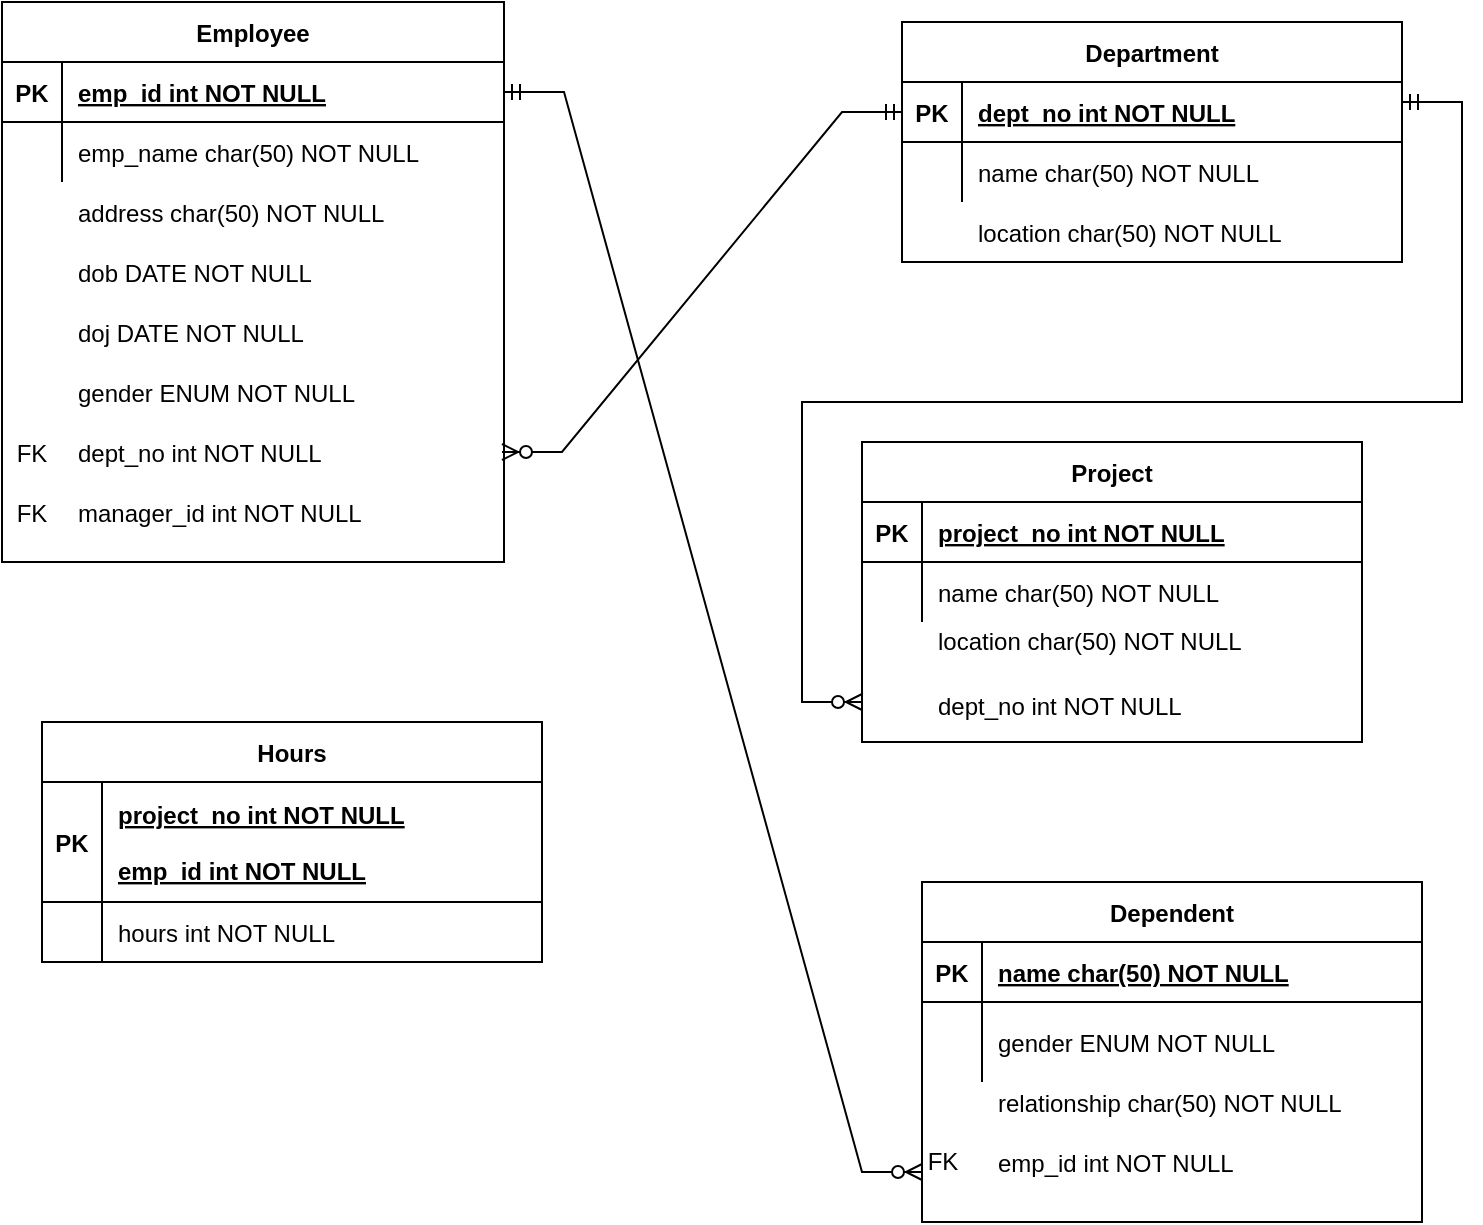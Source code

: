 <mxfile version="22.1.17" type="github">
  <diagram id="R2lEEEUBdFMjLlhIrx00" name="Page-1">
    <mxGraphModel dx="1257" dy="674" grid="1" gridSize="10" guides="1" tooltips="1" connect="1" arrows="1" fold="1" page="1" pageScale="1" pageWidth="850" pageHeight="1100" math="0" shadow="0" extFonts="Permanent Marker^https://fonts.googleapis.com/css?family=Permanent+Marker">
      <root>
        <mxCell id="0" />
        <mxCell id="1" parent="0" />
        <mxCell id="1bsu1ZYhBV5qGYepPiUI-47" value="" style="group" vertex="1" connectable="0" parent="1">
          <mxGeometry x="560" y="70" width="250" height="120" as="geometry" />
        </mxCell>
        <mxCell id="C-vyLk0tnHw3VtMMgP7b-23" value="Department" style="shape=table;startSize=30;container=1;collapsible=1;childLayout=tableLayout;fixedRows=1;rowLines=0;fontStyle=1;align=center;resizeLast=1;" parent="1bsu1ZYhBV5qGYepPiUI-47" vertex="1">
          <mxGeometry width="250" height="120" as="geometry" />
        </mxCell>
        <mxCell id="C-vyLk0tnHw3VtMMgP7b-24" value="" style="shape=partialRectangle;collapsible=0;dropTarget=0;pointerEvents=0;fillColor=none;points=[[0,0.5],[1,0.5]];portConstraint=eastwest;top=0;left=0;right=0;bottom=1;" parent="C-vyLk0tnHw3VtMMgP7b-23" vertex="1">
          <mxGeometry y="30" width="250" height="30" as="geometry" />
        </mxCell>
        <mxCell id="C-vyLk0tnHw3VtMMgP7b-25" value="PK" style="shape=partialRectangle;overflow=hidden;connectable=0;fillColor=none;top=0;left=0;bottom=0;right=0;fontStyle=1;" parent="C-vyLk0tnHw3VtMMgP7b-24" vertex="1">
          <mxGeometry width="30" height="30" as="geometry">
            <mxRectangle width="30" height="30" as="alternateBounds" />
          </mxGeometry>
        </mxCell>
        <mxCell id="C-vyLk0tnHw3VtMMgP7b-26" value="dept_no int NOT NULL " style="shape=partialRectangle;overflow=hidden;connectable=0;fillColor=none;top=0;left=0;bottom=0;right=0;align=left;spacingLeft=6;fontStyle=5;" parent="C-vyLk0tnHw3VtMMgP7b-24" vertex="1">
          <mxGeometry x="30" width="220" height="30" as="geometry">
            <mxRectangle width="220" height="30" as="alternateBounds" />
          </mxGeometry>
        </mxCell>
        <mxCell id="C-vyLk0tnHw3VtMMgP7b-27" value="" style="shape=partialRectangle;collapsible=0;dropTarget=0;pointerEvents=0;fillColor=none;points=[[0,0.5],[1,0.5]];portConstraint=eastwest;top=0;left=0;right=0;bottom=0;" parent="C-vyLk0tnHw3VtMMgP7b-23" vertex="1">
          <mxGeometry y="60" width="250" height="30" as="geometry" />
        </mxCell>
        <mxCell id="C-vyLk0tnHw3VtMMgP7b-28" value="" style="shape=partialRectangle;overflow=hidden;connectable=0;fillColor=none;top=0;left=0;bottom=0;right=0;" parent="C-vyLk0tnHw3VtMMgP7b-27" vertex="1">
          <mxGeometry width="30" height="30" as="geometry">
            <mxRectangle width="30" height="30" as="alternateBounds" />
          </mxGeometry>
        </mxCell>
        <mxCell id="C-vyLk0tnHw3VtMMgP7b-29" value="name char(50) NOT NULL" style="shape=partialRectangle;overflow=hidden;connectable=0;fillColor=none;top=0;left=0;bottom=0;right=0;align=left;spacingLeft=6;" parent="C-vyLk0tnHw3VtMMgP7b-27" vertex="1">
          <mxGeometry x="30" width="220" height="30" as="geometry">
            <mxRectangle width="220" height="30" as="alternateBounds" />
          </mxGeometry>
        </mxCell>
        <mxCell id="1bsu1ZYhBV5qGYepPiUI-45" value="location char(50) NOT NULL" style="shape=partialRectangle;overflow=hidden;connectable=0;fillColor=none;top=0;left=0;bottom=0;right=0;align=left;spacingLeft=6;" vertex="1" parent="1bsu1ZYhBV5qGYepPiUI-47">
          <mxGeometry x="30" y="90" width="220" height="30" as="geometry">
            <mxRectangle width="220" height="30" as="alternateBounds" />
          </mxGeometry>
        </mxCell>
        <mxCell id="1bsu1ZYhBV5qGYepPiUI-48" value="" style="group" vertex="1" connectable="0" parent="1">
          <mxGeometry x="540" y="280" width="250" height="150" as="geometry" />
        </mxCell>
        <mxCell id="1bsu1ZYhBV5qGYepPiUI-49" value="Project" style="shape=table;startSize=30;container=1;collapsible=1;childLayout=tableLayout;fixedRows=1;rowLines=0;fontStyle=1;align=center;resizeLast=1;" vertex="1" parent="1bsu1ZYhBV5qGYepPiUI-48">
          <mxGeometry width="250" height="150" as="geometry" />
        </mxCell>
        <mxCell id="1bsu1ZYhBV5qGYepPiUI-50" value="" style="shape=partialRectangle;collapsible=0;dropTarget=0;pointerEvents=0;fillColor=none;points=[[0,0.5],[1,0.5]];portConstraint=eastwest;top=0;left=0;right=0;bottom=1;" vertex="1" parent="1bsu1ZYhBV5qGYepPiUI-49">
          <mxGeometry y="30" width="250" height="30" as="geometry" />
        </mxCell>
        <mxCell id="1bsu1ZYhBV5qGYepPiUI-51" value="PK" style="shape=partialRectangle;overflow=hidden;connectable=0;fillColor=none;top=0;left=0;bottom=0;right=0;fontStyle=1;" vertex="1" parent="1bsu1ZYhBV5qGYepPiUI-50">
          <mxGeometry width="30" height="30" as="geometry">
            <mxRectangle width="30" height="30" as="alternateBounds" />
          </mxGeometry>
        </mxCell>
        <mxCell id="1bsu1ZYhBV5qGYepPiUI-52" value="project_no int NOT NULL " style="shape=partialRectangle;overflow=hidden;connectable=0;fillColor=none;top=0;left=0;bottom=0;right=0;align=left;spacingLeft=6;fontStyle=5;" vertex="1" parent="1bsu1ZYhBV5qGYepPiUI-50">
          <mxGeometry x="30" width="220" height="30" as="geometry">
            <mxRectangle width="220" height="30" as="alternateBounds" />
          </mxGeometry>
        </mxCell>
        <mxCell id="1bsu1ZYhBV5qGYepPiUI-53" value="" style="shape=partialRectangle;collapsible=0;dropTarget=0;pointerEvents=0;fillColor=none;points=[[0,0.5],[1,0.5]];portConstraint=eastwest;top=0;left=0;right=0;bottom=0;" vertex="1" parent="1bsu1ZYhBV5qGYepPiUI-49">
          <mxGeometry y="60" width="250" height="30" as="geometry" />
        </mxCell>
        <mxCell id="1bsu1ZYhBV5qGYepPiUI-54" value="" style="shape=partialRectangle;overflow=hidden;connectable=0;fillColor=none;top=0;left=0;bottom=0;right=0;" vertex="1" parent="1bsu1ZYhBV5qGYepPiUI-53">
          <mxGeometry width="30" height="30" as="geometry">
            <mxRectangle width="30" height="30" as="alternateBounds" />
          </mxGeometry>
        </mxCell>
        <mxCell id="1bsu1ZYhBV5qGYepPiUI-55" value="name char(50) NOT NULL" style="shape=partialRectangle;overflow=hidden;connectable=0;fillColor=none;top=0;left=0;bottom=0;right=0;align=left;spacingLeft=6;" vertex="1" parent="1bsu1ZYhBV5qGYepPiUI-53">
          <mxGeometry x="30" width="220" height="30" as="geometry">
            <mxRectangle width="220" height="30" as="alternateBounds" />
          </mxGeometry>
        </mxCell>
        <mxCell id="1bsu1ZYhBV5qGYepPiUI-56" value="dept_no int NOT NULL" style="shape=partialRectangle;overflow=hidden;connectable=0;fillColor=none;top=0;left=0;bottom=0;right=0;align=left;spacingLeft=6;" vertex="1" parent="1bsu1ZYhBV5qGYepPiUI-48">
          <mxGeometry x="30" y="112.5" width="220" height="37.5" as="geometry">
            <mxRectangle width="220" height="30" as="alternateBounds" />
          </mxGeometry>
        </mxCell>
        <mxCell id="1bsu1ZYhBV5qGYepPiUI-98" value="location char(50) NOT NULL" style="shape=partialRectangle;overflow=hidden;connectable=0;fillColor=none;top=0;left=0;bottom=0;right=0;align=left;spacingLeft=6;" vertex="1" parent="1bsu1ZYhBV5qGYepPiUI-48">
          <mxGeometry x="30" y="80" width="220" height="37.5" as="geometry">
            <mxRectangle width="220" height="30" as="alternateBounds" />
          </mxGeometry>
        </mxCell>
        <mxCell id="1bsu1ZYhBV5qGYepPiUI-57" value="" style="group" vertex="1" connectable="0" parent="1">
          <mxGeometry x="570" y="500" width="250" height="160" as="geometry" />
        </mxCell>
        <mxCell id="1bsu1ZYhBV5qGYepPiUI-58" value="Dependent" style="shape=table;startSize=30;container=1;collapsible=1;childLayout=tableLayout;fixedRows=1;rowLines=0;fontStyle=1;align=center;resizeLast=1;columnLines=1;snapToPoint=0;" vertex="1" parent="1bsu1ZYhBV5qGYepPiUI-57">
          <mxGeometry width="250" height="170" as="geometry" />
        </mxCell>
        <mxCell id="1bsu1ZYhBV5qGYepPiUI-59" value="" style="shape=partialRectangle;collapsible=0;dropTarget=0;pointerEvents=0;fillColor=none;points=[[0,0.5],[1,0.5]];portConstraint=eastwest;top=0;left=0;right=0;bottom=1;" vertex="1" parent="1bsu1ZYhBV5qGYepPiUI-58">
          <mxGeometry y="30" width="250" height="30" as="geometry" />
        </mxCell>
        <mxCell id="1bsu1ZYhBV5qGYepPiUI-60" value="PK" style="shape=partialRectangle;overflow=hidden;connectable=0;fillColor=none;top=0;left=0;bottom=0;right=0;fontStyle=1;" vertex="1" parent="1bsu1ZYhBV5qGYepPiUI-59">
          <mxGeometry width="30" height="30" as="geometry">
            <mxRectangle width="30" height="30" as="alternateBounds" />
          </mxGeometry>
        </mxCell>
        <mxCell id="1bsu1ZYhBV5qGYepPiUI-61" value="name char(50) NOT NULL " style="shape=partialRectangle;overflow=hidden;connectable=0;fillColor=none;top=0;left=0;bottom=0;right=0;align=left;spacingLeft=6;fontStyle=5;" vertex="1" parent="1bsu1ZYhBV5qGYepPiUI-59">
          <mxGeometry x="30" width="220" height="30" as="geometry">
            <mxRectangle width="220" height="30" as="alternateBounds" />
          </mxGeometry>
        </mxCell>
        <mxCell id="1bsu1ZYhBV5qGYepPiUI-62" value="" style="shape=partialRectangle;collapsible=0;dropTarget=0;pointerEvents=0;fillColor=none;points=[[0,0.5],[1,0.5]];portConstraint=eastwest;top=0;left=0;right=0;bottom=0;" vertex="1" parent="1bsu1ZYhBV5qGYepPiUI-58">
          <mxGeometry y="60" width="250" height="40" as="geometry" />
        </mxCell>
        <mxCell id="1bsu1ZYhBV5qGYepPiUI-63" value="" style="shape=partialRectangle;overflow=hidden;connectable=0;fillColor=none;top=0;left=0;bottom=0;right=0;" vertex="1" parent="1bsu1ZYhBV5qGYepPiUI-62">
          <mxGeometry width="30" height="40" as="geometry">
            <mxRectangle width="30" height="40" as="alternateBounds" />
          </mxGeometry>
        </mxCell>
        <mxCell id="1bsu1ZYhBV5qGYepPiUI-64" value="gender ENUM NOT NULL" style="shape=partialRectangle;overflow=hidden;connectable=0;fillColor=none;top=0;left=0;bottom=0;right=0;align=left;spacingLeft=6;" vertex="1" parent="1bsu1ZYhBV5qGYepPiUI-62">
          <mxGeometry x="30" width="220" height="40" as="geometry">
            <mxRectangle width="220" height="40" as="alternateBounds" />
          </mxGeometry>
        </mxCell>
        <mxCell id="1bsu1ZYhBV5qGYepPiUI-65" value="emp_id int NOT NULL" style="shape=partialRectangle;overflow=hidden;connectable=0;fillColor=none;top=0;left=0;bottom=0;right=0;align=left;spacingLeft=6;" vertex="1" parent="1bsu1ZYhBV5qGYepPiUI-57">
          <mxGeometry x="30" y="120" width="220" height="40" as="geometry">
            <mxRectangle width="220" height="30" as="alternateBounds" />
          </mxGeometry>
        </mxCell>
        <mxCell id="1bsu1ZYhBV5qGYepPiUI-90" value="relationship char(50) NOT NULL" style="shape=partialRectangle;overflow=hidden;connectable=0;fillColor=none;top=0;left=0;bottom=0;right=0;align=left;spacingLeft=6;" vertex="1" parent="1bsu1ZYhBV5qGYepPiUI-57">
          <mxGeometry x="30" y="95" width="220" height="30" as="geometry">
            <mxRectangle width="220" height="30" as="alternateBounds" />
          </mxGeometry>
        </mxCell>
        <mxCell id="1bsu1ZYhBV5qGYepPiUI-91" value="FK" style="text;html=1;align=center;verticalAlign=middle;resizable=0;points=[];autosize=1;strokeColor=none;fillColor=none;" vertex="1" parent="1bsu1ZYhBV5qGYepPiUI-57">
          <mxGeometry x="-10" y="125" width="40" height="30" as="geometry" />
        </mxCell>
        <mxCell id="1bsu1ZYhBV5qGYepPiUI-92" value="" style="edgeStyle=entityRelationEdgeStyle;fontSize=12;html=1;endArrow=ERzeroToMany;startArrow=ERmandOne;rounded=0;exitX=1;exitY=0.5;exitDx=0;exitDy=0;" edge="1" parent="1bsu1ZYhBV5qGYepPiUI-57" source="1bsu1ZYhBV5qGYepPiUI-2">
          <mxGeometry width="100" height="100" relative="1" as="geometry">
            <mxPoint x="-189" y="-260" as="sourcePoint" />
            <mxPoint y="145" as="targetPoint" />
            <Array as="points">
              <mxPoint x="-265" y="70" />
            </Array>
          </mxGeometry>
        </mxCell>
        <mxCell id="1bsu1ZYhBV5qGYepPiUI-75" value="" style="group" vertex="1" connectable="0" parent="1">
          <mxGeometry x="110" y="60" width="251" height="280" as="geometry" />
        </mxCell>
        <mxCell id="1bsu1ZYhBV5qGYepPiUI-1" value="Employee" style="shape=table;startSize=30;container=1;collapsible=1;childLayout=tableLayout;fixedRows=1;rowLines=0;fontStyle=1;align=center;resizeLast=1;" vertex="1" parent="1bsu1ZYhBV5qGYepPiUI-75">
          <mxGeometry width="251" height="280" as="geometry" />
        </mxCell>
        <mxCell id="1bsu1ZYhBV5qGYepPiUI-2" value="" style="shape=partialRectangle;collapsible=0;dropTarget=0;pointerEvents=0;fillColor=none;points=[[0,0.5],[1,0.5]];portConstraint=eastwest;top=0;left=0;right=0;bottom=1;" vertex="1" parent="1bsu1ZYhBV5qGYepPiUI-1">
          <mxGeometry y="30" width="251" height="30" as="geometry" />
        </mxCell>
        <mxCell id="1bsu1ZYhBV5qGYepPiUI-3" value="PK" style="shape=partialRectangle;overflow=hidden;connectable=0;fillColor=none;top=0;left=0;bottom=0;right=0;fontStyle=1;" vertex="1" parent="1bsu1ZYhBV5qGYepPiUI-2">
          <mxGeometry width="30" height="30" as="geometry">
            <mxRectangle width="30" height="30" as="alternateBounds" />
          </mxGeometry>
        </mxCell>
        <mxCell id="1bsu1ZYhBV5qGYepPiUI-4" value="emp_id int NOT NULL " style="shape=partialRectangle;overflow=hidden;connectable=0;fillColor=none;top=0;left=0;bottom=0;right=0;align=left;spacingLeft=6;fontStyle=5;" vertex="1" parent="1bsu1ZYhBV5qGYepPiUI-2">
          <mxGeometry x="30" width="221" height="30" as="geometry">
            <mxRectangle width="221" height="30" as="alternateBounds" />
          </mxGeometry>
        </mxCell>
        <mxCell id="1bsu1ZYhBV5qGYepPiUI-5" value="" style="shape=partialRectangle;collapsible=0;dropTarget=0;pointerEvents=0;fillColor=none;points=[[0,0.5],[1,0.5]];portConstraint=eastwest;top=0;left=0;right=0;bottom=0;" vertex="1" parent="1bsu1ZYhBV5qGYepPiUI-1">
          <mxGeometry y="60" width="251" height="30" as="geometry" />
        </mxCell>
        <mxCell id="1bsu1ZYhBV5qGYepPiUI-6" value="" style="shape=partialRectangle;overflow=hidden;connectable=0;fillColor=none;top=0;left=0;bottom=0;right=0;" vertex="1" parent="1bsu1ZYhBV5qGYepPiUI-5">
          <mxGeometry width="30" height="30" as="geometry">
            <mxRectangle width="30" height="30" as="alternateBounds" />
          </mxGeometry>
        </mxCell>
        <mxCell id="1bsu1ZYhBV5qGYepPiUI-7" value="emp_name char(50) NOT NULL" style="shape=partialRectangle;overflow=hidden;connectable=0;fillColor=none;top=0;left=0;bottom=0;right=0;align=left;spacingLeft=6;" vertex="1" parent="1bsu1ZYhBV5qGYepPiUI-5">
          <mxGeometry x="30" width="221" height="30" as="geometry">
            <mxRectangle width="221" height="30" as="alternateBounds" />
          </mxGeometry>
        </mxCell>
        <mxCell id="1bsu1ZYhBV5qGYepPiUI-8" value="" style="shape=partialRectangle;collapsible=0;dropTarget=0;pointerEvents=0;fillColor=none;points=[[0,0.5],[1,0.5]];portConstraint=eastwest;top=0;left=0;right=0;bottom=0;" vertex="1" parent="1bsu1ZYhBV5qGYepPiUI-75">
          <mxGeometry y="90" width="250" height="30" as="geometry" />
        </mxCell>
        <mxCell id="1bsu1ZYhBV5qGYepPiUI-9" value="" style="shape=partialRectangle;overflow=hidden;connectable=0;fillColor=none;top=0;left=0;bottom=0;right=0;" vertex="1" parent="1bsu1ZYhBV5qGYepPiUI-8">
          <mxGeometry width="30" height="30" as="geometry">
            <mxRectangle width="30" height="30" as="alternateBounds" />
          </mxGeometry>
        </mxCell>
        <mxCell id="1bsu1ZYhBV5qGYepPiUI-10" value="address char(50) NOT NULL" style="shape=partialRectangle;overflow=hidden;connectable=0;fillColor=none;top=0;left=0;bottom=0;right=0;align=left;spacingLeft=6;" vertex="1" parent="1bsu1ZYhBV5qGYepPiUI-8">
          <mxGeometry x="30" width="220" height="30" as="geometry">
            <mxRectangle width="220" height="30" as="alternateBounds" />
          </mxGeometry>
        </mxCell>
        <mxCell id="1bsu1ZYhBV5qGYepPiUI-11" value="" style="shape=partialRectangle;collapsible=0;dropTarget=0;pointerEvents=0;fillColor=none;points=[[0,0.5],[1,0.5]];portConstraint=eastwest;top=0;left=0;right=0;bottom=0;" vertex="1" parent="1bsu1ZYhBV5qGYepPiUI-75">
          <mxGeometry y="120" width="250" height="30" as="geometry" />
        </mxCell>
        <mxCell id="1bsu1ZYhBV5qGYepPiUI-12" value="" style="shape=partialRectangle;overflow=hidden;connectable=0;fillColor=none;top=0;left=0;bottom=0;right=0;" vertex="1" parent="1bsu1ZYhBV5qGYepPiUI-11">
          <mxGeometry width="30" height="30" as="geometry">
            <mxRectangle width="30" height="30" as="alternateBounds" />
          </mxGeometry>
        </mxCell>
        <mxCell id="1bsu1ZYhBV5qGYepPiUI-13" value="dob DATE NOT NULL" style="shape=partialRectangle;overflow=hidden;connectable=0;fillColor=none;top=0;left=0;bottom=0;right=0;align=left;spacingLeft=6;" vertex="1" parent="1bsu1ZYhBV5qGYepPiUI-11">
          <mxGeometry x="30" width="220" height="30" as="geometry">
            <mxRectangle width="220" height="30" as="alternateBounds" />
          </mxGeometry>
        </mxCell>
        <mxCell id="1bsu1ZYhBV5qGYepPiUI-14" value="" style="shape=partialRectangle;collapsible=0;dropTarget=0;pointerEvents=0;fillColor=none;points=[[0,0.5],[1,0.5]];portConstraint=eastwest;top=0;left=0;right=0;bottom=0;" vertex="1" parent="1bsu1ZYhBV5qGYepPiUI-75">
          <mxGeometry y="150" width="250" height="30" as="geometry" />
        </mxCell>
        <mxCell id="1bsu1ZYhBV5qGYepPiUI-15" value="" style="shape=partialRectangle;overflow=hidden;connectable=0;fillColor=none;top=0;left=0;bottom=0;right=0;" vertex="1" parent="1bsu1ZYhBV5qGYepPiUI-14">
          <mxGeometry width="30" height="30" as="geometry">
            <mxRectangle width="30" height="30" as="alternateBounds" />
          </mxGeometry>
        </mxCell>
        <mxCell id="1bsu1ZYhBV5qGYepPiUI-16" value="doj DATE NOT NULL" style="shape=partialRectangle;overflow=hidden;connectable=0;fillColor=none;top=0;left=0;bottom=0;right=0;align=left;spacingLeft=6;" vertex="1" parent="1bsu1ZYhBV5qGYepPiUI-14">
          <mxGeometry x="30" width="220" height="30" as="geometry">
            <mxRectangle width="220" height="30" as="alternateBounds" />
          </mxGeometry>
        </mxCell>
        <mxCell id="1bsu1ZYhBV5qGYepPiUI-22" value="" style="shape=partialRectangle;collapsible=0;dropTarget=0;pointerEvents=0;fillColor=none;points=[[0,0.5],[1,0.5]];portConstraint=eastwest;top=0;left=0;right=0;bottom=0;" vertex="1" parent="1bsu1ZYhBV5qGYepPiUI-75">
          <mxGeometry y="180" width="250" height="30" as="geometry" />
        </mxCell>
        <mxCell id="1bsu1ZYhBV5qGYepPiUI-23" value="" style="shape=partialRectangle;overflow=hidden;connectable=0;fillColor=none;top=0;left=0;bottom=0;right=0;" vertex="1" parent="1bsu1ZYhBV5qGYepPiUI-22">
          <mxGeometry width="30" height="30" as="geometry">
            <mxRectangle width="30" height="30" as="alternateBounds" />
          </mxGeometry>
        </mxCell>
        <mxCell id="1bsu1ZYhBV5qGYepPiUI-24" value="gender ENUM NOT NULL" style="shape=partialRectangle;overflow=hidden;connectable=0;fillColor=none;top=0;left=0;bottom=0;right=0;align=left;spacingLeft=6;" vertex="1" parent="1bsu1ZYhBV5qGYepPiUI-22">
          <mxGeometry x="30" width="220" height="30" as="geometry">
            <mxRectangle width="220" height="30" as="alternateBounds" />
          </mxGeometry>
        </mxCell>
        <mxCell id="1bsu1ZYhBV5qGYepPiUI-68" value="" style="shape=partialRectangle;collapsible=0;dropTarget=0;pointerEvents=0;fillColor=none;points=[[0,0.5],[1,0.5]];portConstraint=eastwest;top=0;left=0;right=0;bottom=0;" vertex="1" parent="1bsu1ZYhBV5qGYepPiUI-75">
          <mxGeometry y="210" width="250" height="30" as="geometry" />
        </mxCell>
        <mxCell id="1bsu1ZYhBV5qGYepPiUI-69" value="FK" style="shape=partialRectangle;overflow=hidden;connectable=0;fillColor=none;top=0;left=0;bottom=0;right=0;" vertex="1" parent="1bsu1ZYhBV5qGYepPiUI-68">
          <mxGeometry width="30" height="30" as="geometry">
            <mxRectangle width="30" height="30" as="alternateBounds" />
          </mxGeometry>
        </mxCell>
        <mxCell id="1bsu1ZYhBV5qGYepPiUI-70" value="dept_no int NOT NULL" style="shape=partialRectangle;overflow=hidden;connectable=0;fillColor=none;top=0;left=0;bottom=0;right=0;align=left;spacingLeft=6;" vertex="1" parent="1bsu1ZYhBV5qGYepPiUI-68">
          <mxGeometry x="30" width="220" height="30" as="geometry">
            <mxRectangle width="220" height="30" as="alternateBounds" />
          </mxGeometry>
        </mxCell>
        <mxCell id="1bsu1ZYhBV5qGYepPiUI-72" value="" style="shape=partialRectangle;collapsible=0;dropTarget=0;pointerEvents=0;fillColor=none;points=[[0,0.5],[1,0.5]];portConstraint=eastwest;top=0;left=0;right=0;bottom=0;" vertex="1" parent="1bsu1ZYhBV5qGYepPiUI-75">
          <mxGeometry y="240" width="250" height="30" as="geometry" />
        </mxCell>
        <mxCell id="1bsu1ZYhBV5qGYepPiUI-73" value="FK" style="shape=partialRectangle;overflow=hidden;connectable=0;fillColor=none;top=0;left=0;bottom=0;right=0;" vertex="1" parent="1bsu1ZYhBV5qGYepPiUI-72">
          <mxGeometry width="30" height="30" as="geometry">
            <mxRectangle width="30" height="30" as="alternateBounds" />
          </mxGeometry>
        </mxCell>
        <mxCell id="1bsu1ZYhBV5qGYepPiUI-74" value="manager_id int NOT NULL" style="shape=partialRectangle;overflow=hidden;connectable=0;fillColor=none;top=0;left=0;bottom=0;right=0;align=left;spacingLeft=6;" vertex="1" parent="1bsu1ZYhBV5qGYepPiUI-72">
          <mxGeometry x="30" width="220" height="30" as="geometry">
            <mxRectangle width="220" height="30" as="alternateBounds" />
          </mxGeometry>
        </mxCell>
        <mxCell id="1bsu1ZYhBV5qGYepPiUI-76" value="" style="edgeStyle=entityRelationEdgeStyle;fontSize=12;html=1;endArrow=ERzeroToMany;startArrow=ERmandOne;rounded=0;exitX=0;exitY=0.5;exitDx=0;exitDy=0;entryX=1;entryY=0.5;entryDx=0;entryDy=0;" edge="1" parent="1" source="C-vyLk0tnHw3VtMMgP7b-24" target="1bsu1ZYhBV5qGYepPiUI-68">
          <mxGeometry width="100" height="100" relative="1" as="geometry">
            <mxPoint x="155" y="570" as="sourcePoint" />
            <mxPoint x="425" y="400" as="targetPoint" />
            <Array as="points">
              <mxPoint x="275" y="425" />
            </Array>
          </mxGeometry>
        </mxCell>
        <mxCell id="1bsu1ZYhBV5qGYepPiUI-80" value="" style="group" vertex="1" connectable="0" parent="1">
          <mxGeometry x="130" y="420" width="250" height="120" as="geometry" />
        </mxCell>
        <mxCell id="1bsu1ZYhBV5qGYepPiUI-81" value="Hours" style="shape=table;startSize=30;container=1;collapsible=1;childLayout=tableLayout;fixedRows=1;rowLines=0;fontStyle=1;align=center;resizeLast=1;" vertex="1" parent="1bsu1ZYhBV5qGYepPiUI-80">
          <mxGeometry width="250" height="120" as="geometry">
            <mxRectangle width="80" height="30" as="alternateBounds" />
          </mxGeometry>
        </mxCell>
        <mxCell id="1bsu1ZYhBV5qGYepPiUI-82" value="" style="shape=partialRectangle;collapsible=0;dropTarget=0;pointerEvents=0;fillColor=none;points=[[0,0.5],[1,0.5]];portConstraint=eastwest;top=0;left=0;right=0;bottom=1;" vertex="1" parent="1bsu1ZYhBV5qGYepPiUI-81">
          <mxGeometry y="30" width="250" height="60" as="geometry" />
        </mxCell>
        <mxCell id="1bsu1ZYhBV5qGYepPiUI-83" value="PK" style="shape=partialRectangle;overflow=hidden;connectable=0;fillColor=none;top=0;left=0;bottom=0;right=0;fontStyle=1;" vertex="1" parent="1bsu1ZYhBV5qGYepPiUI-82">
          <mxGeometry width="30" height="60" as="geometry">
            <mxRectangle width="30" height="60" as="alternateBounds" />
          </mxGeometry>
        </mxCell>
        <mxCell id="1bsu1ZYhBV5qGYepPiUI-84" value="project_no int NOT NULL &#xa;&#xa;emp_id int NOT NULL" style="shape=partialRectangle;overflow=hidden;connectable=0;fillColor=none;top=0;left=0;bottom=0;right=0;align=left;spacingLeft=6;fontStyle=5;" vertex="1" parent="1bsu1ZYhBV5qGYepPiUI-82">
          <mxGeometry x="30" width="220" height="60" as="geometry">
            <mxRectangle width="220" height="60" as="alternateBounds" />
          </mxGeometry>
        </mxCell>
        <mxCell id="1bsu1ZYhBV5qGYepPiUI-85" value="" style="shape=partialRectangle;collapsible=0;dropTarget=0;pointerEvents=0;fillColor=none;points=[[0,0.5],[1,0.5]];portConstraint=eastwest;top=0;left=0;right=0;bottom=0;" vertex="1" parent="1bsu1ZYhBV5qGYepPiUI-81">
          <mxGeometry y="90" width="250" height="30" as="geometry" />
        </mxCell>
        <mxCell id="1bsu1ZYhBV5qGYepPiUI-86" value="" style="shape=partialRectangle;overflow=hidden;connectable=0;fillColor=none;top=0;left=0;bottom=0;right=0;" vertex="1" parent="1bsu1ZYhBV5qGYepPiUI-85">
          <mxGeometry width="30" height="30" as="geometry">
            <mxRectangle width="30" height="30" as="alternateBounds" />
          </mxGeometry>
        </mxCell>
        <mxCell id="1bsu1ZYhBV5qGYepPiUI-87" value="" style="shape=partialRectangle;overflow=hidden;connectable=0;fillColor=none;top=0;left=0;bottom=0;right=0;align=left;spacingLeft=6;" vertex="1" parent="1bsu1ZYhBV5qGYepPiUI-85">
          <mxGeometry x="30" width="220" height="30" as="geometry">
            <mxRectangle width="220" height="30" as="alternateBounds" />
          </mxGeometry>
        </mxCell>
        <mxCell id="1bsu1ZYhBV5qGYepPiUI-89" value="hours int NOT NULL" style="shape=partialRectangle;overflow=hidden;connectable=0;fillColor=none;top=0;left=0;bottom=0;right=0;align=left;spacingLeft=6;" vertex="1" parent="1bsu1ZYhBV5qGYepPiUI-80">
          <mxGeometry x="30" y="90" width="220" height="30" as="geometry">
            <mxRectangle width="220" height="30" as="alternateBounds" />
          </mxGeometry>
        </mxCell>
        <mxCell id="1bsu1ZYhBV5qGYepPiUI-99" value="" style="edgeStyle=entityRelationEdgeStyle;fontSize=12;html=1;endArrow=ERzeroToMany;startArrow=ERmandOne;rounded=0;exitX=1;exitY=0.5;exitDx=0;exitDy=0;" edge="1" parent="1">
          <mxGeometry width="100" height="100" relative="1" as="geometry">
            <mxPoint x="810" y="110" as="sourcePoint" />
            <mxPoint x="540" y="410" as="targetPoint" />
            <Array as="points">
              <mxPoint x="285" y="430" />
            </Array>
          </mxGeometry>
        </mxCell>
      </root>
    </mxGraphModel>
  </diagram>
</mxfile>
